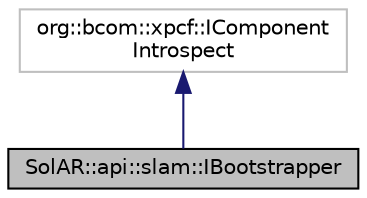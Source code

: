 digraph "SolAR::api::slam::IBootstrapper"
{
 // LATEX_PDF_SIZE
  edge [fontname="Helvetica",fontsize="10",labelfontname="Helvetica",labelfontsize="10"];
  node [fontname="Helvetica",fontsize="10",shape=record];
  Node1 [label="SolAR::api::slam::IBootstrapper",height=0.2,width=0.4,color="black", fillcolor="grey75", style="filled", fontcolor="black",tooltip="Initialization SLAM using an image stream of a camera. UUID: b0515c62-cc81-4600-835c-8acdfedf39b5"];
  Node2 -> Node1 [dir="back",color="midnightblue",fontsize="10",style="solid",fontname="Helvetica"];
  Node2 [label="org::bcom::xpcf::IComponent\lIntrospect",height=0.2,width=0.4,color="grey75", fillcolor="white", style="filled",tooltip=" "];
}
